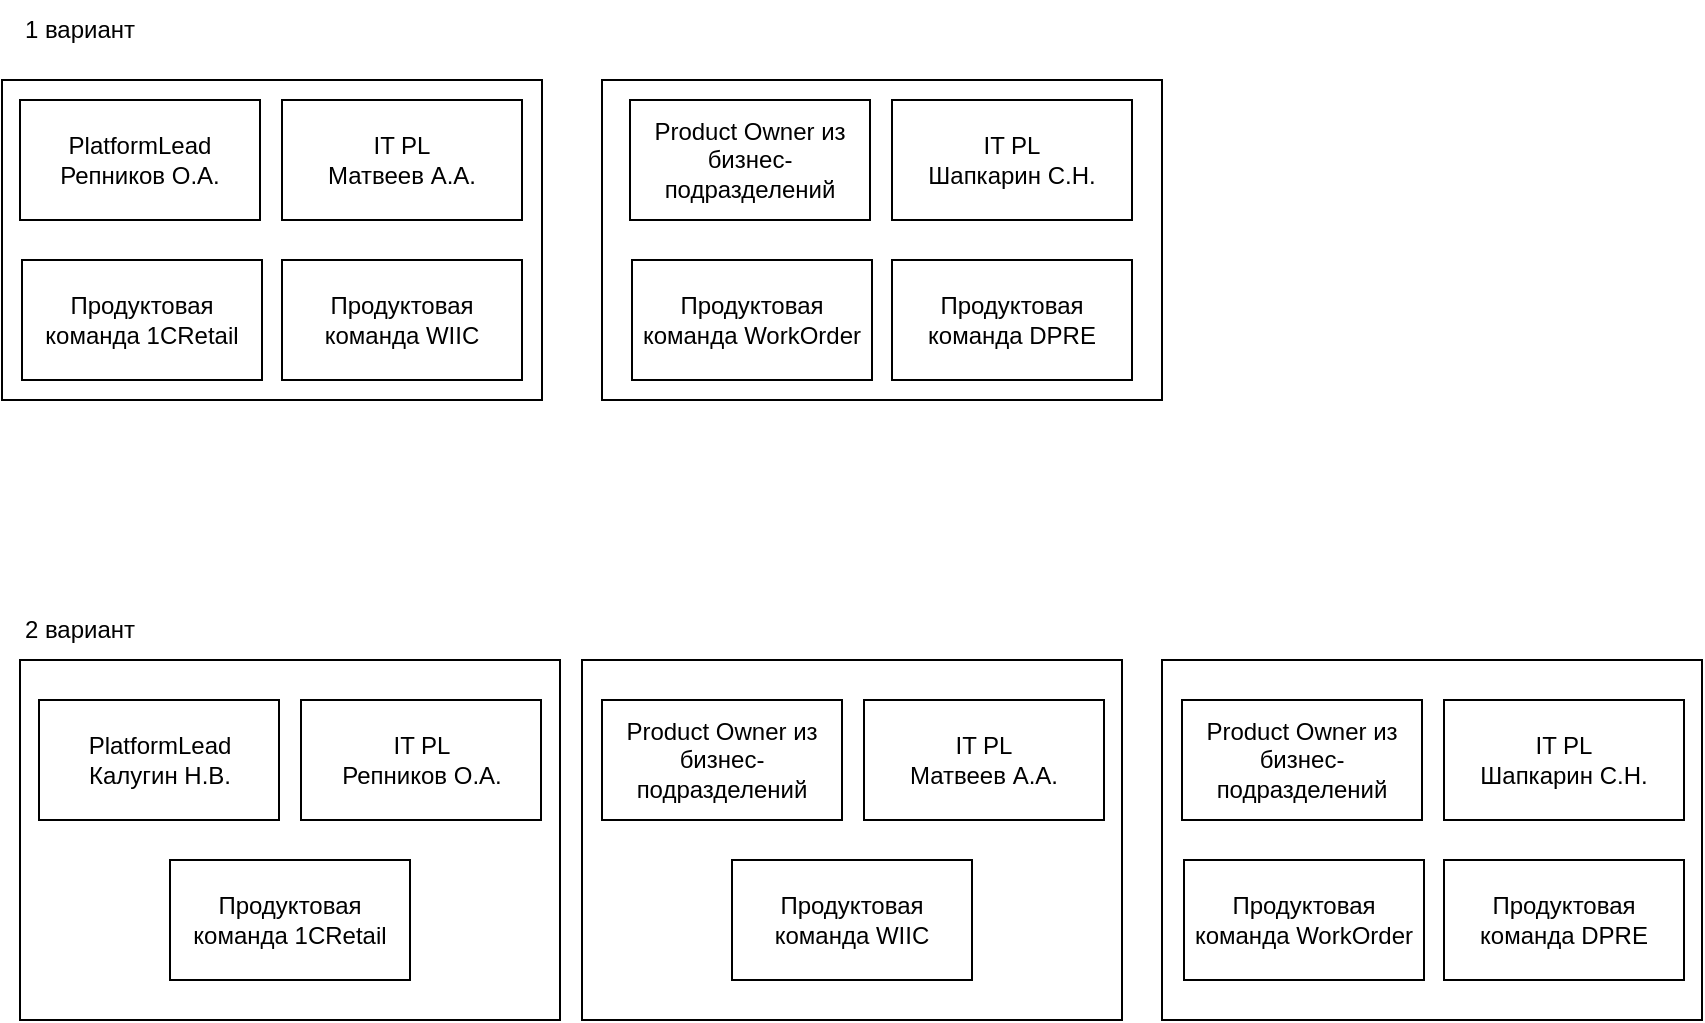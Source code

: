 <mxfile version="22.1.11" type="github">
  <diagram name="Страница — 1" id="rKKE9VCs7C_R3nDk2qkg">
    <mxGraphModel dx="2074" dy="1191" grid="1" gridSize="10" guides="1" tooltips="1" connect="1" arrows="1" fold="1" page="1" pageScale="1" pageWidth="827" pageHeight="1169" math="0" shadow="0">
      <root>
        <mxCell id="0" />
        <mxCell id="1" parent="0" />
        <mxCell id="so1fVkFRFmpUZV9UnqsB-27" value="" style="rounded=0;whiteSpace=wrap;html=1;" vertex="1" parent="1">
          <mxGeometry x="330" y="70" width="280" height="160" as="geometry" />
        </mxCell>
        <mxCell id="so1fVkFRFmpUZV9UnqsB-26" value="" style="rounded=0;whiteSpace=wrap;html=1;" vertex="1" parent="1">
          <mxGeometry x="30" y="70" width="270" height="160" as="geometry" />
        </mxCell>
        <mxCell id="so1fVkFRFmpUZV9UnqsB-25" value="" style="rounded=0;whiteSpace=wrap;html=1;" vertex="1" parent="1">
          <mxGeometry x="610" y="360" width="270" height="180" as="geometry" />
        </mxCell>
        <mxCell id="so1fVkFRFmpUZV9UnqsB-9" value="1 вариант" style="text;html=1;strokeColor=none;fillColor=none;align=center;verticalAlign=middle;whiteSpace=wrap;rounded=0;" vertex="1" parent="1">
          <mxGeometry x="39" y="30" width="60" height="30" as="geometry" />
        </mxCell>
        <mxCell id="so1fVkFRFmpUZV9UnqsB-10" value="2 вариант" style="text;html=1;strokeColor=none;fillColor=none;align=center;verticalAlign=middle;whiteSpace=wrap;rounded=0;" vertex="1" parent="1">
          <mxGeometry x="39" y="330" width="60" height="30" as="geometry" />
        </mxCell>
        <mxCell id="so1fVkFRFmpUZV9UnqsB-19" value="" style="rounded=0;whiteSpace=wrap;html=1;" vertex="1" parent="1">
          <mxGeometry x="39" y="360" width="270" height="180" as="geometry" />
        </mxCell>
        <mxCell id="so1fVkFRFmpUZV9UnqsB-11" value="PlatformLead&lt;br&gt;Калугин Н.В." style="rounded=0;whiteSpace=wrap;html=1;" vertex="1" parent="1">
          <mxGeometry x="48.5" y="380" width="120" height="60" as="geometry" />
        </mxCell>
        <mxCell id="so1fVkFRFmpUZV9UnqsB-12" value="IT PL&lt;br&gt;Репников О.А." style="rounded=0;whiteSpace=wrap;html=1;" vertex="1" parent="1">
          <mxGeometry x="179.5" y="380" width="120" height="60" as="geometry" />
        </mxCell>
        <mxCell id="so1fVkFRFmpUZV9UnqsB-13" value="Продуктовая команда 1CRetail" style="rounded=0;whiteSpace=wrap;html=1;" vertex="1" parent="1">
          <mxGeometry x="114" y="460" width="120" height="60" as="geometry" />
        </mxCell>
        <mxCell id="so1fVkFRFmpUZV9UnqsB-24" value="" style="rounded=0;whiteSpace=wrap;html=1;" vertex="1" parent="1">
          <mxGeometry x="320" y="360" width="270" height="180" as="geometry" />
        </mxCell>
        <mxCell id="so1fVkFRFmpUZV9UnqsB-20" value="Product Owner из бизнес-подразделений" style="rounded=0;whiteSpace=wrap;html=1;" vertex="1" parent="1">
          <mxGeometry x="330" y="380" width="120" height="60" as="geometry" />
        </mxCell>
        <mxCell id="so1fVkFRFmpUZV9UnqsB-21" value="IT PL&lt;br&gt;Матвеев А.А." style="rounded=0;whiteSpace=wrap;html=1;" vertex="1" parent="1">
          <mxGeometry x="461" y="380" width="120" height="60" as="geometry" />
        </mxCell>
        <mxCell id="so1fVkFRFmpUZV9UnqsB-22" value="Продуктовая команда WIIC" style="rounded=0;whiteSpace=wrap;html=1;" vertex="1" parent="1">
          <mxGeometry x="395" y="460" width="120" height="60" as="geometry" />
        </mxCell>
        <mxCell id="so1fVkFRFmpUZV9UnqsB-15" value="Product Owner из бизнес-подразделений" style="rounded=0;whiteSpace=wrap;html=1;" vertex="1" parent="1">
          <mxGeometry x="620" y="380" width="120" height="60" as="geometry" />
        </mxCell>
        <mxCell id="so1fVkFRFmpUZV9UnqsB-16" value="IT PL&lt;br&gt;Шапкарин С.Н." style="rounded=0;whiteSpace=wrap;html=1;" vertex="1" parent="1">
          <mxGeometry x="751" y="380" width="120" height="60" as="geometry" />
        </mxCell>
        <mxCell id="so1fVkFRFmpUZV9UnqsB-17" value="Продуктовая команда WorkOrder" style="rounded=0;whiteSpace=wrap;html=1;" vertex="1" parent="1">
          <mxGeometry x="621" y="460" width="120" height="60" as="geometry" />
        </mxCell>
        <mxCell id="so1fVkFRFmpUZV9UnqsB-18" value="Продуктовая команда DPRE" style="rounded=0;whiteSpace=wrap;html=1;" vertex="1" parent="1">
          <mxGeometry x="751" y="460" width="120" height="60" as="geometry" />
        </mxCell>
        <mxCell id="so1fVkFRFmpUZV9UnqsB-1" value="PlatformLead&lt;br&gt;Репников О.А." style="rounded=0;whiteSpace=wrap;html=1;" vertex="1" parent="1">
          <mxGeometry x="39" y="80" width="120" height="60" as="geometry" />
        </mxCell>
        <mxCell id="so1fVkFRFmpUZV9UnqsB-2" value="IT PL&lt;br&gt;Матвеев А.А." style="rounded=0;whiteSpace=wrap;html=1;" vertex="1" parent="1">
          <mxGeometry x="170" y="80" width="120" height="60" as="geometry" />
        </mxCell>
        <mxCell id="so1fVkFRFmpUZV9UnqsB-3" value="Продуктовая команда 1CRetail" style="rounded=0;whiteSpace=wrap;html=1;" vertex="1" parent="1">
          <mxGeometry x="40" y="160" width="120" height="60" as="geometry" />
        </mxCell>
        <mxCell id="so1fVkFRFmpUZV9UnqsB-4" value="Продуктовая команда WIIC" style="rounded=0;whiteSpace=wrap;html=1;" vertex="1" parent="1">
          <mxGeometry x="170" y="160" width="120" height="60" as="geometry" />
        </mxCell>
        <mxCell id="so1fVkFRFmpUZV9UnqsB-5" value="Product Owner из бизнес-подразделений" style="rounded=0;whiteSpace=wrap;html=1;" vertex="1" parent="1">
          <mxGeometry x="344" y="80" width="120" height="60" as="geometry" />
        </mxCell>
        <mxCell id="so1fVkFRFmpUZV9UnqsB-6" value="IT PL&lt;br&gt;Шапкарин С.Н." style="rounded=0;whiteSpace=wrap;html=1;" vertex="1" parent="1">
          <mxGeometry x="475" y="80" width="120" height="60" as="geometry" />
        </mxCell>
        <mxCell id="so1fVkFRFmpUZV9UnqsB-7" value="Продуктовая команда WorkOrder" style="rounded=0;whiteSpace=wrap;html=1;" vertex="1" parent="1">
          <mxGeometry x="345" y="160" width="120" height="60" as="geometry" />
        </mxCell>
        <mxCell id="so1fVkFRFmpUZV9UnqsB-8" value="Продуктовая команда DPRE" style="rounded=0;whiteSpace=wrap;html=1;" vertex="1" parent="1">
          <mxGeometry x="475" y="160" width="120" height="60" as="geometry" />
        </mxCell>
      </root>
    </mxGraphModel>
  </diagram>
</mxfile>
